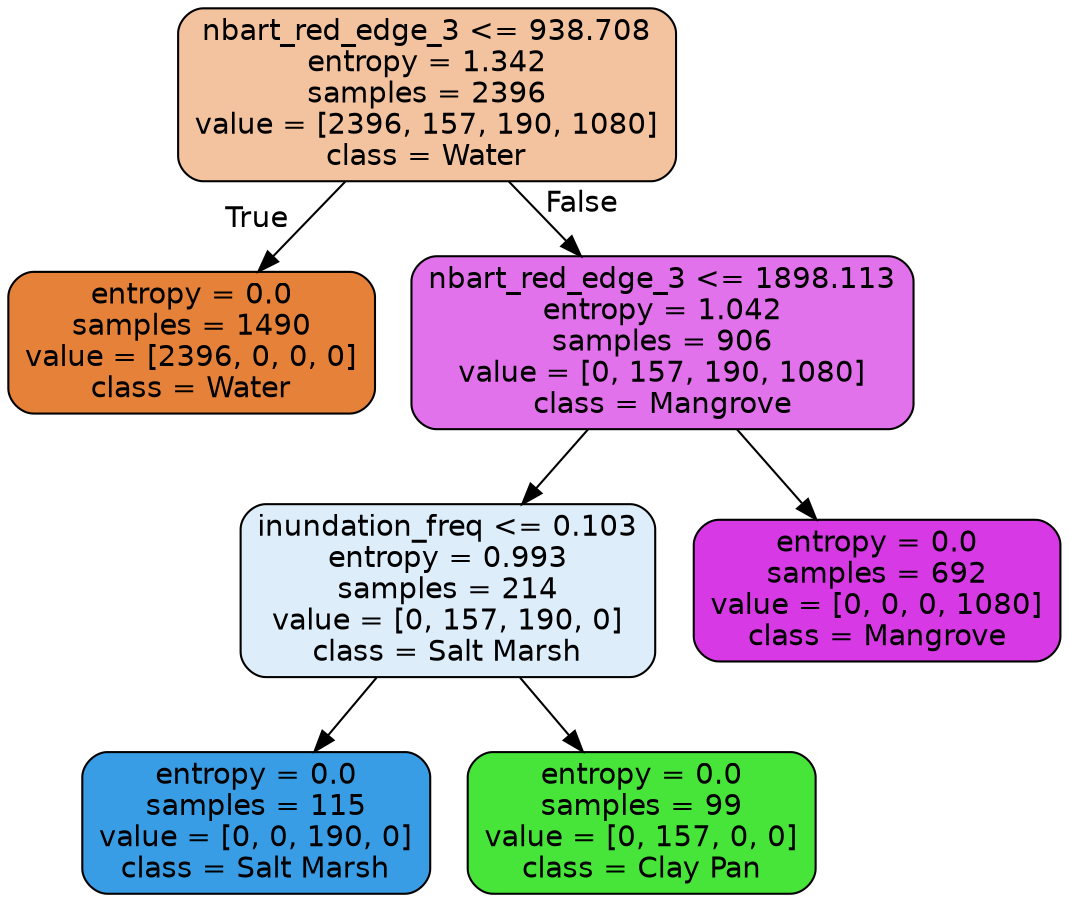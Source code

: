 digraph Tree {
node [shape=box, style="filled, rounded", color="black", fontname=helvetica] ;
edge [fontname=helvetica] ;
0 [label="nbart_red_edge_3 <= 938.708\nentropy = 1.342\nsamples = 2396\nvalue = [2396, 157, 190, 1080]\nclass = Water", fillcolor="#f3c3a0"] ;
1 [label="entropy = 0.0\nsamples = 1490\nvalue = [2396, 0, 0, 0]\nclass = Water", fillcolor="#e58139"] ;
0 -> 1 [labeldistance=2.5, labelangle=45, headlabel="True"] ;
2 [label="nbart_red_edge_3 <= 1898.113\nentropy = 1.042\nsamples = 906\nvalue = [0, 157, 190, 1080]\nclass = Mangrove", fillcolor="#e271ec"] ;
0 -> 2 [labeldistance=2.5, labelangle=-45, headlabel="False"] ;
3 [label="inundation_freq <= 0.103\nentropy = 0.993\nsamples = 214\nvalue = [0, 157, 190, 0]\nclass = Salt Marsh", fillcolor="#ddeefa"] ;
2 -> 3 ;
4 [label="entropy = 0.0\nsamples = 115\nvalue = [0, 0, 190, 0]\nclass = Salt Marsh", fillcolor="#399de5"] ;
3 -> 4 ;
5 [label="entropy = 0.0\nsamples = 99\nvalue = [0, 157, 0, 0]\nclass = Clay Pan", fillcolor="#47e539"] ;
3 -> 5 ;
6 [label="entropy = 0.0\nsamples = 692\nvalue = [0, 0, 0, 1080]\nclass = Mangrove", fillcolor="#d739e5"] ;
2 -> 6 ;
}